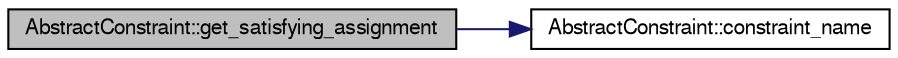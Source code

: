 digraph G
{
  edge [fontname="FreeSans",fontsize="10",labelfontname="FreeSans",labelfontsize="10"];
  node [fontname="FreeSans",fontsize="10",shape=record];
  rankdir=LR;
  Node1 [label="AbstractConstraint::get_satisfying_assignment",height=0.2,width=0.4,color="black", fillcolor="grey75", style="filled" fontcolor="black"];
  Node1 -> Node2 [color="midnightblue",fontsize="10",style="solid",fontname="FreeSans"];
  Node2 [label="AbstractConstraint::constraint_name",height=0.2,width=0.4,color="black", fillcolor="white", style="filled",URL="$class_abstract_constraint.html#75f3857df083dd0fdba78e70346676f8",tooltip="Method to get constraint name for debugging."];
}
